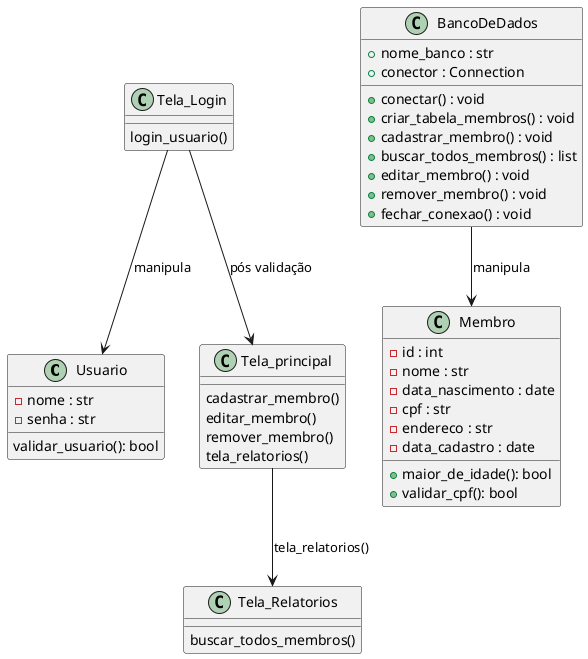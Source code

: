 @startuml classes 
class Usuario{
    - nome : str
    - senha : str

    validar_usuario(): bool
}
class Membro{
    - id : int
    - nome : str
    - data_nascimento : date
    - cpf : str
    - endereco : str
    - data_cadastro : date 
    + maior_de_idade(): bool 
    + validar_cpf(): bool 

}
class BancoDeDados{
    + nome_banco : str
    + conector : Connection

    + conectar() : void 
    + criar_tabela_membros() : void 
    + cadastrar_membro() : void 
    + buscar_todos_membros() : list 
    + editar_membro() : void 
    + remover_membro() : void 
    + fechar_conexao() : void
}

class Tela_Login{
    login_usuario()
}
class Tela_principal{
    cadastrar_membro()
    editar_membro() 
    remover_membro() 
    tela_relatorios() 
}
class Tela_Relatorios{
        buscar_todos_membros()

}
Tela_Login --> Usuario : manipula
BancoDeDados --> Membro : manipula
Tela_Login --> Tela_principal : pós validação
Tela_principal --> Tela_Relatorios : tela_relatorios()
@enduml
